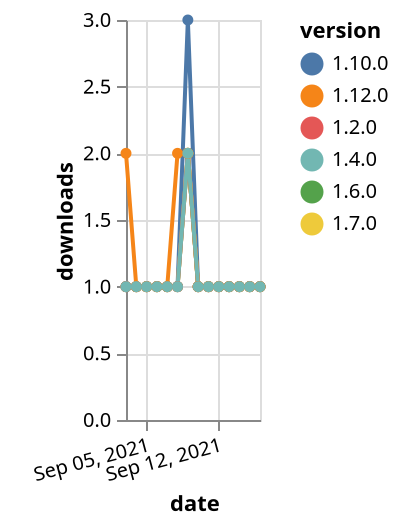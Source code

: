 {"$schema": "https://vega.github.io/schema/vega-lite/v5.json", "description": "A simple bar chart with embedded data.", "data": {"values": [{"date": "2021-09-03", "total": 176, "delta": 1, "version": "1.6.0"}, {"date": "2021-09-04", "total": 177, "delta": 1, "version": "1.6.0"}, {"date": "2021-09-05", "total": 178, "delta": 1, "version": "1.6.0"}, {"date": "2021-09-06", "total": 179, "delta": 1, "version": "1.6.0"}, {"date": "2021-09-07", "total": 180, "delta": 1, "version": "1.6.0"}, {"date": "2021-09-08", "total": 181, "delta": 1, "version": "1.6.0"}, {"date": "2021-09-09", "total": 183, "delta": 2, "version": "1.6.0"}, {"date": "2021-09-10", "total": 184, "delta": 1, "version": "1.6.0"}, {"date": "2021-09-11", "total": 185, "delta": 1, "version": "1.6.0"}, {"date": "2021-09-12", "total": 186, "delta": 1, "version": "1.6.0"}, {"date": "2021-09-13", "total": 187, "delta": 1, "version": "1.6.0"}, {"date": "2021-09-14", "total": 188, "delta": 1, "version": "1.6.0"}, {"date": "2021-09-15", "total": 189, "delta": 1, "version": "1.6.0"}, {"date": "2021-09-16", "total": 190, "delta": 1, "version": "1.6.0"}, {"date": "2021-09-03", "total": 176, "delta": 1, "version": "1.10.0"}, {"date": "2021-09-04", "total": 177, "delta": 1, "version": "1.10.0"}, {"date": "2021-09-05", "total": 178, "delta": 1, "version": "1.10.0"}, {"date": "2021-09-06", "total": 179, "delta": 1, "version": "1.10.0"}, {"date": "2021-09-07", "total": 180, "delta": 1, "version": "1.10.0"}, {"date": "2021-09-08", "total": 181, "delta": 1, "version": "1.10.0"}, {"date": "2021-09-09", "total": 184, "delta": 3, "version": "1.10.0"}, {"date": "2021-09-10", "total": 185, "delta": 1, "version": "1.10.0"}, {"date": "2021-09-11", "total": 186, "delta": 1, "version": "1.10.0"}, {"date": "2021-09-12", "total": 187, "delta": 1, "version": "1.10.0"}, {"date": "2021-09-13", "total": 188, "delta": 1, "version": "1.10.0"}, {"date": "2021-09-14", "total": 189, "delta": 1, "version": "1.10.0"}, {"date": "2021-09-15", "total": 190, "delta": 1, "version": "1.10.0"}, {"date": "2021-09-16", "total": 191, "delta": 1, "version": "1.10.0"}, {"date": "2021-09-03", "total": 153, "delta": 1, "version": "1.7.0"}, {"date": "2021-09-04", "total": 154, "delta": 1, "version": "1.7.0"}, {"date": "2021-09-05", "total": 155, "delta": 1, "version": "1.7.0"}, {"date": "2021-09-06", "total": 156, "delta": 1, "version": "1.7.0"}, {"date": "2021-09-07", "total": 157, "delta": 1, "version": "1.7.0"}, {"date": "2021-09-08", "total": 158, "delta": 1, "version": "1.7.0"}, {"date": "2021-09-09", "total": 160, "delta": 2, "version": "1.7.0"}, {"date": "2021-09-10", "total": 161, "delta": 1, "version": "1.7.0"}, {"date": "2021-09-11", "total": 162, "delta": 1, "version": "1.7.0"}, {"date": "2021-09-12", "total": 163, "delta": 1, "version": "1.7.0"}, {"date": "2021-09-13", "total": 164, "delta": 1, "version": "1.7.0"}, {"date": "2021-09-14", "total": 165, "delta": 1, "version": "1.7.0"}, {"date": "2021-09-15", "total": 166, "delta": 1, "version": "1.7.0"}, {"date": "2021-09-16", "total": 167, "delta": 1, "version": "1.7.0"}, {"date": "2021-09-03", "total": 241, "delta": 1, "version": "1.2.0"}, {"date": "2021-09-04", "total": 242, "delta": 1, "version": "1.2.0"}, {"date": "2021-09-05", "total": 243, "delta": 1, "version": "1.2.0"}, {"date": "2021-09-06", "total": 244, "delta": 1, "version": "1.2.0"}, {"date": "2021-09-07", "total": 245, "delta": 1, "version": "1.2.0"}, {"date": "2021-09-08", "total": 246, "delta": 1, "version": "1.2.0"}, {"date": "2021-09-09", "total": 248, "delta": 2, "version": "1.2.0"}, {"date": "2021-09-10", "total": 249, "delta": 1, "version": "1.2.0"}, {"date": "2021-09-11", "total": 250, "delta": 1, "version": "1.2.0"}, {"date": "2021-09-12", "total": 251, "delta": 1, "version": "1.2.0"}, {"date": "2021-09-13", "total": 252, "delta": 1, "version": "1.2.0"}, {"date": "2021-09-14", "total": 253, "delta": 1, "version": "1.2.0"}, {"date": "2021-09-15", "total": 254, "delta": 1, "version": "1.2.0"}, {"date": "2021-09-16", "total": 255, "delta": 1, "version": "1.2.0"}, {"date": "2021-09-03", "total": 120, "delta": 2, "version": "1.12.0"}, {"date": "2021-09-04", "total": 121, "delta": 1, "version": "1.12.0"}, {"date": "2021-09-05", "total": 122, "delta": 1, "version": "1.12.0"}, {"date": "2021-09-06", "total": 123, "delta": 1, "version": "1.12.0"}, {"date": "2021-09-07", "total": 124, "delta": 1, "version": "1.12.0"}, {"date": "2021-09-08", "total": 126, "delta": 2, "version": "1.12.0"}, {"date": "2021-09-09", "total": 128, "delta": 2, "version": "1.12.0"}, {"date": "2021-09-10", "total": 129, "delta": 1, "version": "1.12.0"}, {"date": "2021-09-11", "total": 130, "delta": 1, "version": "1.12.0"}, {"date": "2021-09-12", "total": 131, "delta": 1, "version": "1.12.0"}, {"date": "2021-09-13", "total": 132, "delta": 1, "version": "1.12.0"}, {"date": "2021-09-14", "total": 133, "delta": 1, "version": "1.12.0"}, {"date": "2021-09-15", "total": 134, "delta": 1, "version": "1.12.0"}, {"date": "2021-09-16", "total": 135, "delta": 1, "version": "1.12.0"}, {"date": "2021-09-03", "total": 193, "delta": 1, "version": "1.4.0"}, {"date": "2021-09-04", "total": 194, "delta": 1, "version": "1.4.0"}, {"date": "2021-09-05", "total": 195, "delta": 1, "version": "1.4.0"}, {"date": "2021-09-06", "total": 196, "delta": 1, "version": "1.4.0"}, {"date": "2021-09-07", "total": 197, "delta": 1, "version": "1.4.0"}, {"date": "2021-09-08", "total": 198, "delta": 1, "version": "1.4.0"}, {"date": "2021-09-09", "total": 200, "delta": 2, "version": "1.4.0"}, {"date": "2021-09-10", "total": 201, "delta": 1, "version": "1.4.0"}, {"date": "2021-09-11", "total": 202, "delta": 1, "version": "1.4.0"}, {"date": "2021-09-12", "total": 203, "delta": 1, "version": "1.4.0"}, {"date": "2021-09-13", "total": 204, "delta": 1, "version": "1.4.0"}, {"date": "2021-09-14", "total": 205, "delta": 1, "version": "1.4.0"}, {"date": "2021-09-15", "total": 206, "delta": 1, "version": "1.4.0"}, {"date": "2021-09-16", "total": 207, "delta": 1, "version": "1.4.0"}]}, "width": "container", "mark": {"type": "line", "point": {"filled": true}}, "encoding": {"x": {"field": "date", "type": "temporal", "timeUnit": "yearmonthdate", "title": "date", "axis": {"labelAngle": -15}}, "y": {"field": "delta", "type": "quantitative", "title": "downloads"}, "color": {"field": "version", "type": "nominal"}, "tooltip": {"field": "delta"}}}